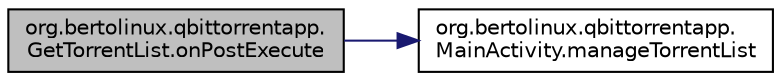 digraph "org.bertolinux.qbittorrentapp.GetTorrentList.onPostExecute"
{
  edge [fontname="Helvetica",fontsize="10",labelfontname="Helvetica",labelfontsize="10"];
  node [fontname="Helvetica",fontsize="10",shape=record];
  rankdir="LR";
  Node5 [label="org.bertolinux.qbittorrentapp.\lGetTorrentList.onPostExecute",height=0.2,width=0.4,color="black", fillcolor="grey75", style="filled", fontcolor="black"];
  Node5 -> Node6 [color="midnightblue",fontsize="10",style="solid",fontname="Helvetica"];
  Node6 [label="org.bertolinux.qbittorrentapp.\lMainActivity.manageTorrentList",height=0.2,width=0.4,color="black", fillcolor="white", style="filled",URL="$classorg_1_1bertolinux_1_1qbittorrentapp_1_1MainActivity.html#a1e78053cf52106712f7d80bdcfc2b022"];
}

